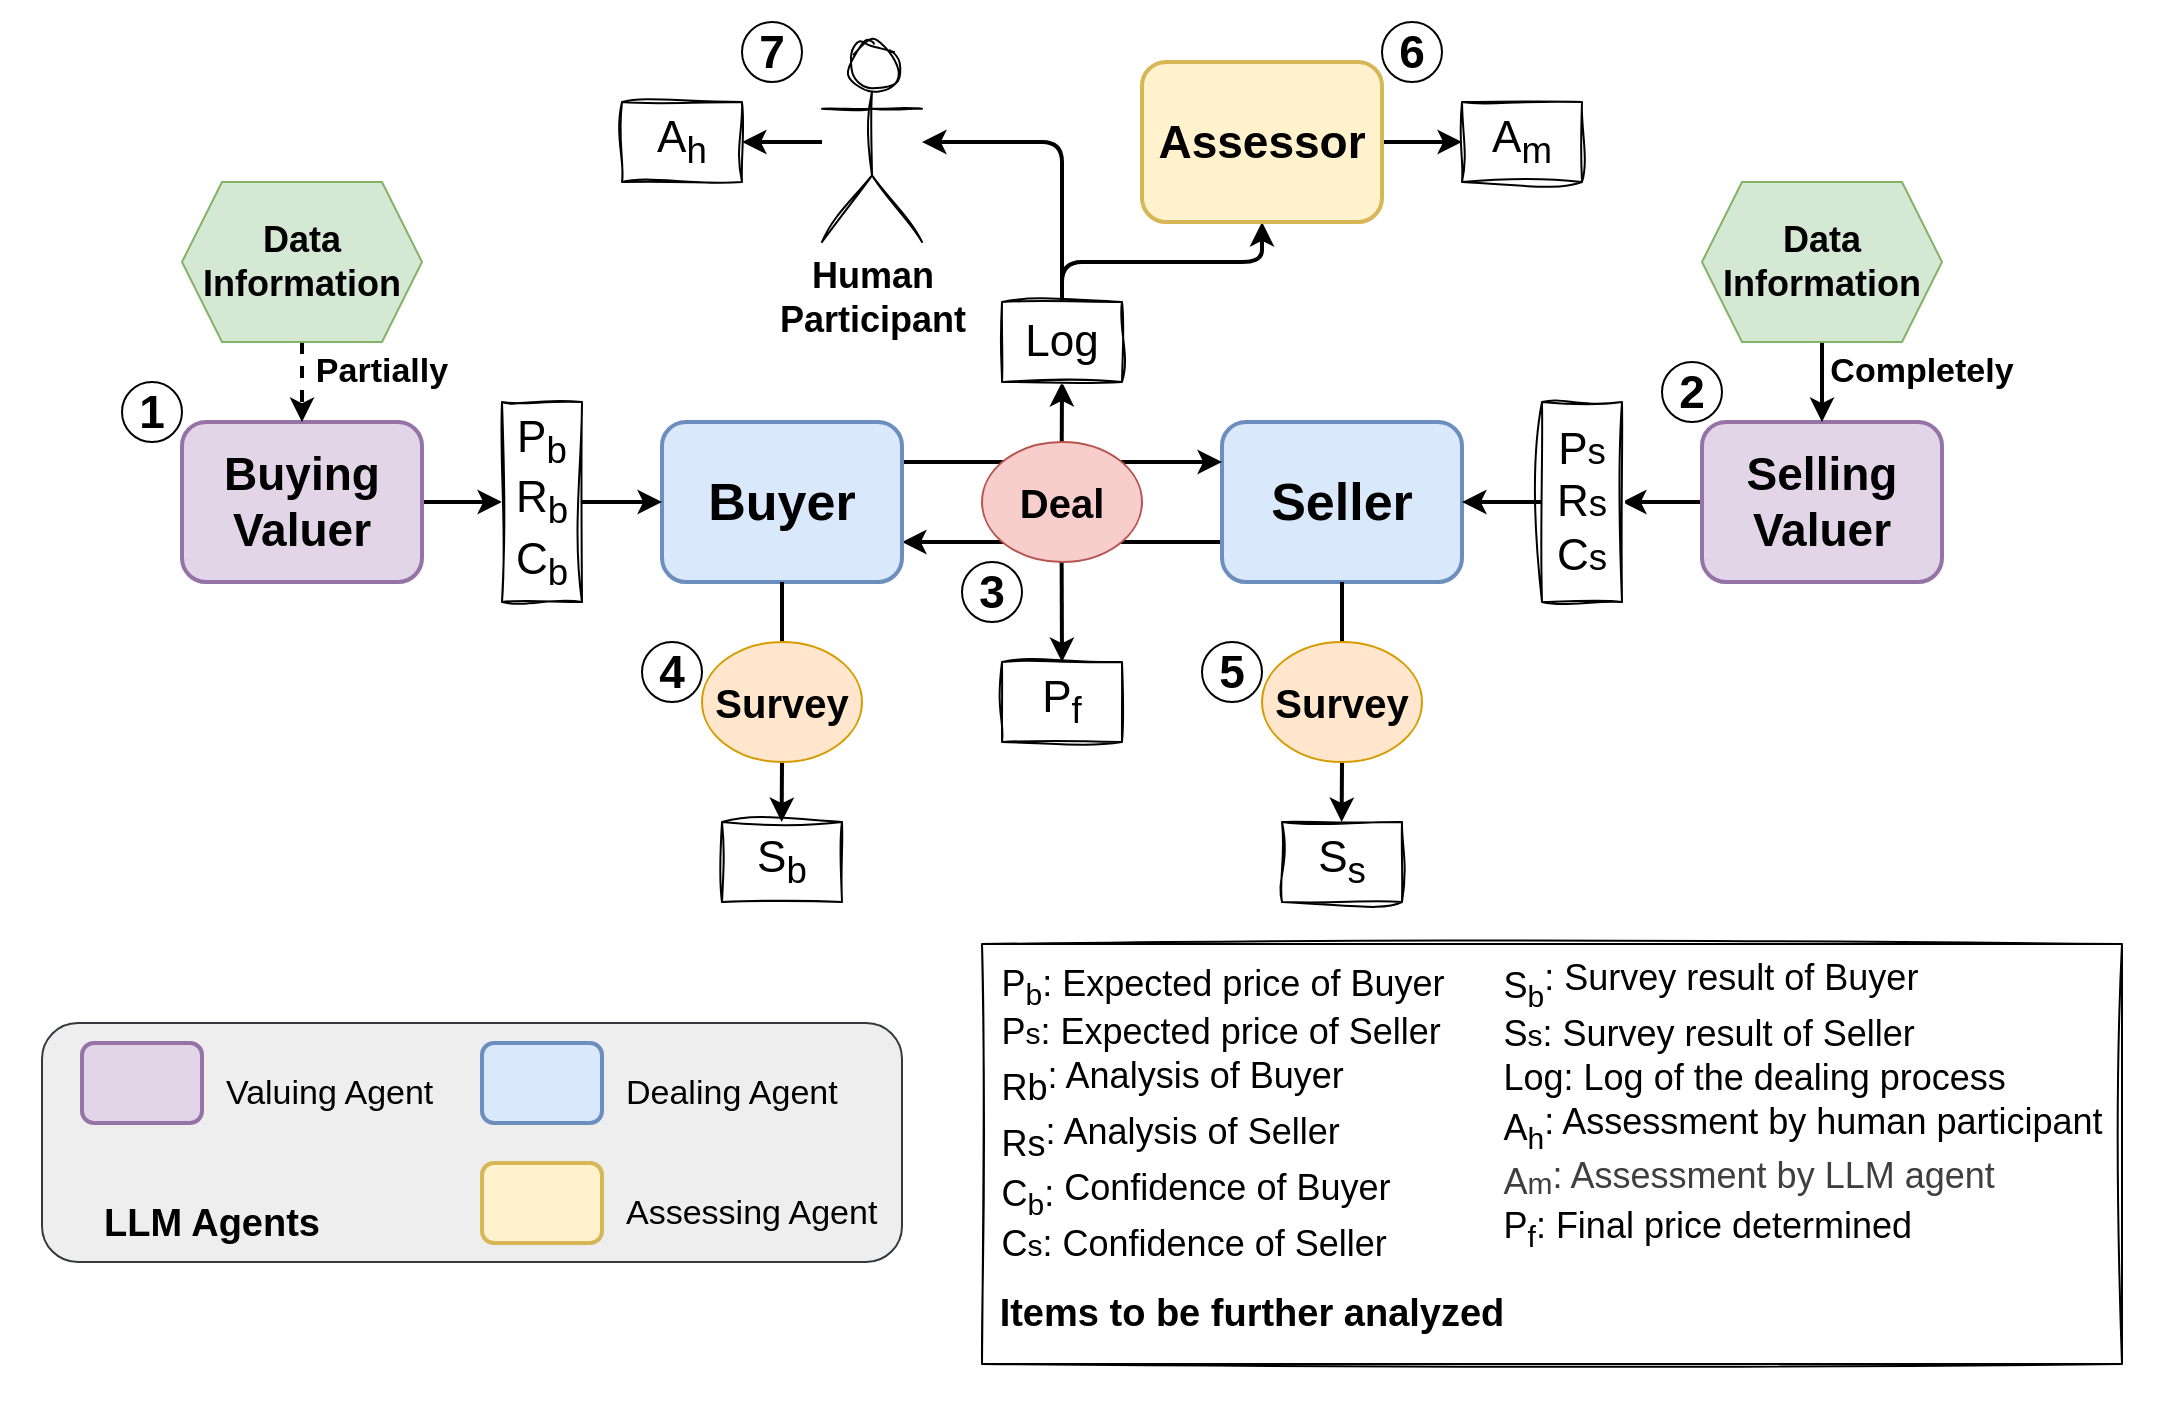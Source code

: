 <mxfile>
    <diagram id="L_sXUlmfiukXkBrD-xmr" name="第 1 页">
        <mxGraphModel dx="1426" dy="1319" grid="1" gridSize="10" guides="1" tooltips="1" connect="1" arrows="1" fold="1" page="0" pageScale="1" pageWidth="827" pageHeight="1169" background="#ffffff" math="0" shadow="0">
            <root>
                <mxCell id="0"/>
                <mxCell id="1" parent="0"/>
                <mxCell id="72" style="edgeStyle=none;html=1;exitX=1;exitY=0.5;exitDx=0;exitDy=0;entryX=0;entryY=0.5;entryDx=0;entryDy=0;strokeWidth=2;" edge="1" parent="1" source="2" target="19">
                    <mxGeometry relative="1" as="geometry"/>
                </mxCell>
                <mxCell id="2" value="&lt;font style=&quot;font-size: 23px;&quot;&gt;&lt;b style=&quot;&quot;&gt;Buying Valuer&lt;/b&gt;&lt;/font&gt;" style="rounded=1;whiteSpace=wrap;html=1;fillColor=#e1d5e7;strokeColor=#9673a6;strokeWidth=2;" parent="1" vertex="1">
                    <mxGeometry x="80" y="-80" width="120" height="80" as="geometry"/>
                </mxCell>
                <mxCell id="12" style="edgeStyle=none;html=1;exitX=0;exitY=0.75;exitDx=0;exitDy=0;entryX=1;entryY=0.75;entryDx=0;entryDy=0;strokeWidth=2;" parent="1" source="5" target="6" edge="1">
                    <mxGeometry relative="1" as="geometry"/>
                </mxCell>
                <mxCell id="28" style="edgeStyle=none;html=1;exitX=0.5;exitY=1;exitDx=0;exitDy=0;strokeWidth=2;" parent="1" source="31" edge="1">
                    <mxGeometry relative="1" as="geometry">
                        <mxPoint x="659.824" y="120" as="targetPoint"/>
                    </mxGeometry>
                </mxCell>
                <mxCell id="5" value="&lt;b&gt;&lt;font style=&quot;font-size: 26px;&quot;&gt;Seller&lt;/font&gt;&lt;/b&gt;" style="rounded=1;whiteSpace=wrap;html=1;fillColor=#dae8fc;strokeColor=#6c8ebf;strokeWidth=2;" parent="1" vertex="1">
                    <mxGeometry x="600" y="-80" width="120" height="80" as="geometry"/>
                </mxCell>
                <mxCell id="11" style="edgeStyle=none;html=1;exitX=1;exitY=0.25;exitDx=0;exitDy=0;entryX=0;entryY=0.25;entryDx=0;entryDy=0;strokeWidth=2;" parent="1" source="6" target="5" edge="1">
                    <mxGeometry relative="1" as="geometry">
                        <Array as="points">
                            <mxPoint x="520" y="-60"/>
                        </Array>
                    </mxGeometry>
                </mxCell>
                <mxCell id="27" style="edgeStyle=none;html=1;exitX=0.5;exitY=1;exitDx=0;exitDy=0;strokeWidth=2;" parent="1" source="29" edge="1">
                    <mxGeometry relative="1" as="geometry">
                        <mxPoint x="379.824" y="120" as="targetPoint"/>
                    </mxGeometry>
                </mxCell>
                <mxCell id="6" value="&lt;font style=&quot;font-size: 26px;&quot;&gt;&lt;b style=&quot;&quot;&gt;Buyer&lt;/b&gt;&lt;/font&gt;" style="rounded=1;whiteSpace=wrap;html=1;fillColor=#dae8fc;strokeColor=#6c8ebf;strokeWidth=2;" parent="1" vertex="1">
                    <mxGeometry x="320" y="-80" width="120" height="80" as="geometry"/>
                </mxCell>
                <mxCell id="73" style="edgeStyle=none;html=1;exitX=0;exitY=0.5;exitDx=0;exitDy=0;entryX=1;entryY=0.5;entryDx=0;entryDy=0;strokeWidth=2;" edge="1" parent="1" source="7" target="24">
                    <mxGeometry relative="1" as="geometry"/>
                </mxCell>
                <mxCell id="7" value="&lt;b&gt;&lt;font style=&quot;font-size: 23px;&quot;&gt;Selling Valuer&lt;/font&gt;&lt;/b&gt;" style="rounded=1;whiteSpace=wrap;html=1;fillColor=#e1d5e7;strokeColor=#9673a6;strokeWidth=2;" parent="1" vertex="1">
                    <mxGeometry x="840" y="-80" width="120" height="80" as="geometry"/>
                </mxCell>
                <mxCell id="13" style="edgeStyle=orthogonalEdgeStyle;html=1;strokeWidth=2;startArrow=classic;startFill=1;endArrow=none;endFill=0;exitX=0.5;exitY=1;exitDx=0;exitDy=0;entryX=0.5;entryY=0;entryDx=0;entryDy=0;" parent="1" source="8" target="14" edge="1">
                    <mxGeometry relative="1" as="geometry">
                        <mxPoint x="520" y="-130" as="targetPoint"/>
                        <mxPoint x="520" y="-160" as="sourcePoint"/>
                        <Array as="points">
                            <mxPoint x="620" y="-160"/>
                            <mxPoint x="520" y="-160"/>
                        </Array>
                    </mxGeometry>
                </mxCell>
                <mxCell id="21" style="edgeStyle=none;html=1;exitX=1;exitY=0.5;exitDx=0;exitDy=0;strokeWidth=3;" parent="1" source="8" edge="1">
                    <mxGeometry relative="1" as="geometry">
                        <mxPoint x="640" y="-199.529" as="targetPoint"/>
                    </mxGeometry>
                </mxCell>
                <mxCell id="47" style="edgeStyle=none;html=1;exitX=1;exitY=0.5;exitDx=0;exitDy=0;entryX=0;entryY=0.5;entryDx=0;entryDy=0;strokeWidth=2;" parent="1" source="8" target="22" edge="1">
                    <mxGeometry relative="1" as="geometry"/>
                </mxCell>
                <mxCell id="8" value="&lt;font style=&quot;font-size: 23px;&quot;&gt;&lt;b style=&quot;&quot;&gt;Assessor&lt;/b&gt;&lt;/font&gt;" style="rounded=1;whiteSpace=wrap;html=1;fillColor=#fff2cc;strokeColor=#d6b656;strokeWidth=2;" parent="1" vertex="1">
                    <mxGeometry x="560" y="-260" width="120" height="80" as="geometry"/>
                </mxCell>
                <mxCell id="15" style="edgeStyle=none;html=1;exitX=0.5;exitY=1;exitDx=0;exitDy=0;startArrow=classic;startFill=1;endArrow=none;endFill=0;strokeWidth=2;" parent="1" source="14" edge="1">
                    <mxGeometry relative="1" as="geometry">
                        <mxPoint x="519.824" y="-60" as="targetPoint"/>
                    </mxGeometry>
                </mxCell>
                <mxCell id="14" value="&lt;font style=&quot;font-size: 22px;&quot;&gt;Log&lt;/font&gt;" style="rounded=0;whiteSpace=wrap;html=1;sketch=1;curveFitting=1;jiggle=2;" parent="1" vertex="1">
                    <mxGeometry x="490" y="-140" width="60" height="40" as="geometry"/>
                </mxCell>
                <mxCell id="17" style="edgeStyle=none;html=1;startArrow=classic;startFill=1;endArrow=none;endFill=0;strokeWidth=2;" parent="1" edge="1">
                    <mxGeometry relative="1" as="geometry">
                        <mxPoint x="519.82" y="-10" as="targetPoint"/>
                        <mxPoint x="520" y="40" as="sourcePoint"/>
                    </mxGeometry>
                </mxCell>
                <mxCell id="18" value="&lt;font style=&quot;font-size: 20px; color: rgb(0, 0, 0);&quot;&gt;&lt;b style=&quot;&quot;&gt;Deal&lt;/b&gt;&lt;/font&gt;" style="ellipse;whiteSpace=wrap;html=1;fillColor=#f8cecc;strokeColor=#b85450;" parent="1" vertex="1">
                    <mxGeometry x="480" y="-70" width="80" height="60" as="geometry"/>
                </mxCell>
                <mxCell id="25" style="edgeStyle=none;html=1;exitX=1;exitY=0.5;exitDx=0;exitDy=0;entryX=0;entryY=0.5;entryDx=0;entryDy=0;strokeWidth=2;" parent="1" source="19" target="6" edge="1">
                    <mxGeometry relative="1" as="geometry"/>
                </mxCell>
                <mxCell id="19" value="&lt;span style=&quot;font-size: 22px;&quot;&gt;P&lt;sub&gt;b&lt;/sub&gt;&lt;/span&gt;&lt;div&gt;&lt;sub style=&quot;&quot;&gt;&lt;span style=&quot;font-size: 22px;&quot;&gt;R&lt;sub&gt;b&lt;/sub&gt;&lt;/span&gt;&lt;/sub&gt;&lt;/div&gt;&lt;div&gt;&lt;span style=&quot;font-size: 22px;&quot;&gt;C&lt;sub&gt;b&lt;/sub&gt;&lt;/span&gt;&lt;/div&gt;" style="rounded=0;whiteSpace=wrap;html=1;sketch=1;curveFitting=1;jiggle=2;" parent="1" vertex="1">
                    <mxGeometry x="240" y="-90" width="40" height="100" as="geometry"/>
                </mxCell>
                <mxCell id="20" value="&lt;font style=&quot;font-size: 22px;&quot;&gt;P&lt;sub&gt;f&lt;/sub&gt;&lt;/font&gt;" style="rounded=0;whiteSpace=wrap;html=1;sketch=1;curveFitting=1;jiggle=2;" parent="1" vertex="1">
                    <mxGeometry x="490" y="40" width="60" height="40" as="geometry"/>
                </mxCell>
                <mxCell id="22" value="&lt;font style=&quot;&quot;&gt;&lt;sub style=&quot;&quot;&gt;&lt;span style=&quot;font-size: 22px;&quot;&gt;A&lt;sub&gt;m&lt;/sub&gt;&lt;/span&gt;&lt;/sub&gt;&lt;/font&gt;" style="rounded=0;whiteSpace=wrap;html=1;sketch=1;curveFitting=1;jiggle=2;" parent="1" vertex="1">
                    <mxGeometry x="720" y="-240" width="60" height="40" as="geometry"/>
                </mxCell>
                <mxCell id="26" style="edgeStyle=none;html=1;exitX=0;exitY=0.5;exitDx=0;exitDy=0;entryX=1;entryY=0.5;entryDx=0;entryDy=0;strokeWidth=2;" parent="1" source="24" target="5" edge="1">
                    <mxGeometry relative="1" as="geometry"/>
                </mxCell>
                <mxCell id="24" value="&lt;span style=&quot;font-size: 22px;&quot;&gt;P&lt;/span&gt;&lt;span style=&quot;font-size: 18.333px;&quot;&gt;s&lt;/span&gt;&lt;div&gt;&lt;span style=&quot;font-size: 22px;&quot;&gt;R&lt;/span&gt;&lt;span style=&quot;font-size: 18.333px;&quot;&gt;s&lt;/span&gt;&lt;/div&gt;&lt;div&gt;&lt;span style=&quot;font-size: 22px;&quot;&gt;C&lt;/span&gt;&lt;span style=&quot;font-size: 18.333px;&quot;&gt;s&lt;/span&gt;&lt;/div&gt;" style="rounded=0;whiteSpace=wrap;html=1;sketch=1;curveFitting=1;jiggle=2;" parent="1" vertex="1">
                    <mxGeometry x="760" y="-90" width="40" height="100" as="geometry"/>
                </mxCell>
                <mxCell id="30" value="" style="edgeStyle=none;html=1;exitX=0.5;exitY=1;exitDx=0;exitDy=0;strokeWidth=2;endArrow=none;endFill=0;" parent="1" source="6" target="29" edge="1">
                    <mxGeometry relative="1" as="geometry">
                        <mxPoint x="379.824" y="120" as="targetPoint"/>
                        <mxPoint x="380" as="sourcePoint"/>
                    </mxGeometry>
                </mxCell>
                <mxCell id="29" value="&lt;font style=&quot;font-size: 20px;&quot;&gt;&lt;b style=&quot;&quot;&gt;Survey&lt;/b&gt;&lt;/font&gt;" style="ellipse;whiteSpace=wrap;html=1;fillColor=#ffe6cc;strokeColor=#d79b00;" parent="1" vertex="1">
                    <mxGeometry x="340" y="30" width="80" height="60" as="geometry"/>
                </mxCell>
                <mxCell id="32" value="" style="edgeStyle=none;html=1;exitX=0.5;exitY=1;exitDx=0;exitDy=0;strokeWidth=2;endArrow=none;endFill=0;" parent="1" source="5" target="31" edge="1">
                    <mxGeometry relative="1" as="geometry">
                        <mxPoint x="659.824" y="120" as="targetPoint"/>
                        <mxPoint x="660" as="sourcePoint"/>
                    </mxGeometry>
                </mxCell>
                <mxCell id="31" value="&lt;font style=&quot;font-size: 20px;&quot;&gt;&lt;b style=&quot;&quot;&gt;Survey&lt;/b&gt;&lt;/font&gt;" style="ellipse;whiteSpace=wrap;html=1;fillColor=#ffe6cc;strokeColor=#d79b00;" parent="1" vertex="1">
                    <mxGeometry x="620" y="30" width="80" height="60" as="geometry"/>
                </mxCell>
                <mxCell id="33" value="&lt;span style=&quot;font-size: 22px;&quot;&gt;S&lt;sub&gt;s&lt;/sub&gt;&lt;/span&gt;" style="rounded=0;whiteSpace=wrap;html=1;sketch=1;curveFitting=1;jiggle=2;" parent="1" vertex="1">
                    <mxGeometry x="630" y="120" width="60" height="40" as="geometry"/>
                </mxCell>
                <mxCell id="34" value="&lt;span style=&quot;font-size: 22px;&quot;&gt;S&lt;sub&gt;b&lt;/sub&gt;&lt;/span&gt;" style="rounded=0;whiteSpace=wrap;html=1;sketch=1;curveFitting=1;jiggle=2;" parent="1" vertex="1">
                    <mxGeometry x="350" y="120" width="60" height="40" as="geometry"/>
                </mxCell>
                <mxCell id="61" style="edgeStyle=none;html=1;entryX=1;entryY=0.5;entryDx=0;entryDy=0;strokeWidth=2;" parent="1" source="50" target="54" edge="1">
                    <mxGeometry relative="1" as="geometry">
                        <mxPoint x="390" y="-220" as="sourcePoint"/>
                    </mxGeometry>
                </mxCell>
                <mxCell id="50" value="&lt;font style=&quot;font-size: 18px;&quot;&gt;&lt;b&gt;Human&lt;/b&gt;&lt;/font&gt;&lt;div&gt;&lt;font style=&quot;font-size: 18px;&quot;&gt;&lt;b&gt;Participant&lt;/b&gt;&lt;/font&gt;&lt;/div&gt;" style="shape=umlActor;verticalLabelPosition=bottom;verticalAlign=top;html=1;outlineConnect=0;sketch=1;curveFitting=1;jiggle=2;" parent="1" vertex="1">
                    <mxGeometry x="400" y="-270" width="50" height="100" as="geometry"/>
                </mxCell>
                <mxCell id="52" style="edgeStyle=orthogonalEdgeStyle;html=1;strokeWidth=2;startArrow=classic;startFill=1;endArrow=none;endFill=0;entryX=0.5;entryY=0;entryDx=0;entryDy=0;" parent="1" source="50" target="14" edge="1">
                    <mxGeometry relative="1" as="geometry">
                        <mxPoint x="510" y="-150" as="targetPoint"/>
                        <mxPoint x="460" y="-200" as="sourcePoint"/>
                    </mxGeometry>
                </mxCell>
                <mxCell id="54" value="&lt;font style=&quot;&quot;&gt;&lt;sub style=&quot;&quot;&gt;&lt;span style=&quot;font-size: 22px;&quot;&gt;A&lt;sub&gt;h&lt;/sub&gt;&lt;/span&gt;&lt;/sub&gt;&lt;/font&gt;" style="rounded=0;whiteSpace=wrap;html=1;sketch=1;curveFitting=1;jiggle=2;" parent="1" vertex="1">
                    <mxGeometry x="300" y="-240" width="60" height="40" as="geometry"/>
                </mxCell>
                <mxCell id="74" value="" style="edgeStyle=none;html=1;strokeWidth=2;dashed=1;" edge="1" parent="1" source="71" target="2">
                    <mxGeometry relative="1" as="geometry"/>
                </mxCell>
                <mxCell id="71" value="&lt;b&gt;&lt;font style=&quot;font-size: 18px;&quot;&gt;Data Information&lt;/font&gt;&lt;/b&gt;" style="shape=hexagon;perimeter=hexagonPerimeter2;whiteSpace=wrap;html=1;fixedSize=1;fillColor=#d5e8d4;strokeColor=#82b366;" vertex="1" parent="1">
                    <mxGeometry x="80" y="-200" width="120" height="80" as="geometry"/>
                </mxCell>
                <mxCell id="75" value="" style="group" vertex="1" connectable="0" parent="1">
                    <mxGeometry x="480" y="180" width="570" height="211" as="geometry"/>
                </mxCell>
                <mxCell id="55" value="" style="rounded=0;whiteSpace=wrap;html=1;strokeWidth=1;sketch=1;curveFitting=1;jiggle=2;" parent="75" vertex="1">
                    <mxGeometry y="1" width="570" height="210" as="geometry"/>
                </mxCell>
                <mxCell id="41" value="&lt;div style=&quot;text-align: left;&quot;&gt;&lt;font style=&quot;background-color: transparent; font-size: 18px;&quot;&gt;P&lt;sub&gt;b&lt;/sub&gt;&lt;/font&gt;&lt;font style=&quot;background-color: transparent; font-size: 18px;&quot;&gt;: Expected price of Buyer&lt;/font&gt;&lt;/div&gt;&lt;div&gt;&lt;div style=&quot;text-align: left;&quot;&gt;&lt;font style=&quot;background-color: transparent; scrollbar-color: light-dark(#e2e2e2, #4b4b4b)&lt;br/&gt;&#x9;&#x9;&#x9;&#x9;&#x9;light-dark(#fbfbfb, var(--dark-panel-color)); font-size: 18px;&quot;&gt;P&lt;/font&gt;&lt;font style=&quot;background-color: transparent; scrollbar-color: light-dark(#e2e2e2, #4b4b4b)&lt;br/&gt;&#x9;&#x9;&#x9;&#x9;&#x9;light-dark(#fbfbfb, var(--dark-panel-color)); font-size: 15px;&quot;&gt;s&lt;/font&gt;&lt;font style=&quot;background-color: transparent; scrollbar-color: light-dark(#e2e2e2, #4b4b4b)&lt;br/&gt;&#x9;&#x9;&#x9;&#x9;&#x9;light-dark(#fbfbfb, var(--dark-panel-color)); font-size: 18px;&quot;&gt;: Expected price of Seller&lt;/font&gt;&lt;/div&gt;&lt;div&gt;&lt;div style=&quot;text-align: left; scrollbar-color: light-dark(#e2e2e2, #4b4b4b)&lt;br/&gt;&#x9;&#x9;&#x9;&#x9;&#x9;light-dark(#fbfbfb, var(--dark-panel-color));&quot;&gt;&lt;font style=&quot;background-color: transparent; scrollbar-color: light-dark(#e2e2e2, #4b4b4b)&lt;br/&gt;&#x9;&#x9;&#x9;&#x9;&#x9;light-dark(#fbfbfb, var(--dark-panel-color));&quot;&gt;&lt;sub style=&quot;scrollbar-color: light-dark(#e2e2e2, #4b4b4b)&lt;br/&gt;&#x9;&#x9;&#x9;&#x9;&#x9;light-dark(#fbfbfb, var(--dark-panel-color));&quot;&gt;&lt;sub style=&quot;&quot;&gt;&lt;span style=&quot;font-size: 18px;&quot;&gt;Rb&lt;/span&gt;&lt;/sub&gt;&lt;/sub&gt;&lt;/font&gt;&lt;font style=&quot;background-color: transparent; scrollbar-color: light-dark(#e2e2e2, #4b4b4b)&lt;br/&gt;&#x9;&#x9;&#x9;&#x9;&#x9;light-dark(#fbfbfb, var(--dark-panel-color)); font-size: 18px;&quot;&gt;: Analysis of Buyer&lt;/font&gt;&lt;br&gt;&lt;/div&gt;&lt;div style=&quot;scrollbar-color: light-dark(#e2e2e2, #4b4b4b)&lt;br/&gt;&#x9;&#x9;&#x9;&#x9;&#x9;light-dark(#fbfbfb, var(--dark-panel-color));&quot;&gt;&lt;div style=&quot;scrollbar-color: light-dark(#e2e2e2, #4b4b4b)&lt;br/&gt;&#x9;&#x9;&#x9;&#x9;&#x9;light-dark(#fbfbfb, var(--dark-panel-color));&quot;&gt;&lt;div style=&quot;text-align: left;&quot;&gt;&lt;font style=&quot;background-color: transparent; scrollbar-color: light-dark(#e2e2e2, #4b4b4b)&lt;br/&gt;&#x9;&#x9;&#x9;&#x9;&#x9;light-dark(#fbfbfb, var(--dark-panel-color));&quot;&gt;&lt;sub style=&quot;scrollbar-color: light-dark(#e2e2e2, #4b4b4b)&lt;br/&gt;&#x9;&#x9;&#x9;&#x9;&#x9;light-dark(#fbfbfb, var(--dark-panel-color));&quot;&gt;&lt;sub style=&quot;&quot;&gt;&lt;span style=&quot;font-size: 18px;&quot;&gt;Rs&lt;/span&gt;&lt;/sub&gt;&lt;/sub&gt;&lt;/font&gt;&lt;font style=&quot;background-color: transparent; scrollbar-color: light-dark(#e2e2e2, #4b4b4b)&lt;br/&gt;&#x9;&#x9;&#x9;&#x9;&#x9;light-dark(#fbfbfb, var(--dark-panel-color)); font-size: 18px;&quot;&gt;: Analysis of Seller&lt;/font&gt;&lt;/div&gt;&lt;div style=&quot;text-align: left;&quot;&gt;&lt;font style=&quot;background-color: transparent; scrollbar-color: light-dark(#e2e2e2, #4b4b4b)&lt;br/&gt;&#x9;&#x9;&#x9;&#x9;&#x9;light-dark(#fbfbfb, var(--dark-panel-color));&quot;&gt;&lt;div style=&quot;scrollbar-color: light-dark(#e2e2e2, #4b4b4b)&lt;br/&gt;&#x9;&#x9;&#x9;&#x9;&#x9;light-dark(#fbfbfb, var(--dark-panel-color));&quot;&gt;&lt;font style=&quot;scrollbar-color: light-dark(#e2e2e2, #4b4b4b)&lt;br/&gt;&#x9;&#x9;&#x9;&#x9;&#x9;light-dark(#fbfbfb, var(--dark-panel-color)); background-color: transparent;&quot;&gt;&lt;sub style=&quot;scrollbar-color: light-dark(#e2e2e2, #4b4b4b)&lt;br/&gt;&#x9;&#x9;&#x9;&#x9;&#x9;light-dark(#fbfbfb, var(--dark-panel-color));&quot;&gt;&lt;span style=&quot;font-size: 18px;&quot;&gt;C&lt;sub&gt;b&lt;/sub&gt;:&lt;/span&gt;&lt;/sub&gt;&lt;/font&gt;&lt;font style=&quot;font-size: 18px; scrollbar-color: light-dark(#e2e2e2, #4b4b4b)&lt;br/&gt;&#x9;&#x9;&#x9;&#x9;&#x9;light-dark(#fbfbfb, var(--dark-panel-color)); background-color: transparent;&quot;&gt;&amp;nbsp;Confidence of Buyer&lt;/font&gt;&lt;/div&gt;&lt;div style=&quot;scrollbar-color: light-dark(#e2e2e2, #4b4b4b)&lt;br/&gt;&#x9;&#x9;&#x9;&#x9;&#x9;light-dark(#fbfbfb, var(--dark-panel-color)); text-align: center;&quot;&gt;&lt;div style=&quot;scrollbar-color: light-dark(#e2e2e2, #4b4b4b)&lt;br/&gt;&#x9;&#x9;&#x9;&#x9;&#x9;light-dark(#fbfbfb, var(--dark-panel-color)); text-align: left;&quot;&gt;&lt;font style=&quot;scrollbar-color: light-dark(#e2e2e2, #4b4b4b)&lt;br/&gt;&#x9;&#x9;&#x9;&#x9;&#x9;light-dark(#fbfbfb, var(--dark-panel-color)); background-color: transparent; font-size: 18px;&quot;&gt;C&lt;/font&gt;&lt;font style=&quot;font-size: 15px; scrollbar-color: light-dark(#e2e2e2, #4b4b4b)&lt;br/&gt;&#x9;&#x9;&#x9;&#x9;&#x9;light-dark(#fbfbfb, var(--dark-panel-color)); background-color: transparent;&quot;&gt;s&lt;/font&gt;&lt;font style=&quot;font-size: 18px; scrollbar-color: light-dark(#e2e2e2, #4b4b4b)&lt;br/&gt;&#x9;&#x9;&#x9;&#x9;&#x9;light-dark(#fbfbfb, var(--dark-panel-color)); background-color: transparent;&quot;&gt;: Confidence of Seller&lt;/font&gt;&lt;/div&gt;&lt;/div&gt;&lt;/font&gt;&lt;/div&gt;&lt;/div&gt;&lt;/div&gt;&lt;/div&gt;&lt;/div&gt;" style="text;html=1;align=center;verticalAlign=middle;resizable=0;points=[];autosize=1;strokeColor=none;fillColor=none;" parent="75" vertex="1">
                    <mxGeometry y="1" width="240" height="170" as="geometry"/>
                </mxCell>
                <mxCell id="46" value="&lt;div style=&quot;text-align: left;&quot;&gt;&lt;font style=&quot;background-color: transparent;&quot;&gt;&lt;sub style=&quot;&quot;&gt;&lt;span style=&quot;font-size: 18px;&quot;&gt;S&lt;sub&gt;b&lt;/sub&gt;&lt;/span&gt;&lt;/sub&gt;&lt;/font&gt;&lt;font style=&quot;background-color: transparent; font-size: 18px;&quot;&gt;: Survey result of Buyer&lt;/font&gt;&lt;/div&gt;&lt;div&gt;&lt;div style=&quot;text-align: left;&quot;&gt;&lt;font style=&quot;background-color: transparent; scrollbar-color: light-dark(#e2e2e2, #4b4b4b)&lt;br/&gt;&#x9;&#x9;&#x9;&#x9;&#x9;light-dark(#fbfbfb, var(--dark-panel-color)); font-size: 18px;&quot;&gt;S&lt;/font&gt;&lt;font style=&quot;background-color: transparent; scrollbar-color: light-dark(#e2e2e2, #4b4b4b)&lt;br/&gt;&#x9;&#x9;&#x9;&#x9;&#x9;light-dark(#fbfbfb, var(--dark-panel-color)); font-size: 15px;&quot;&gt;s&lt;/font&gt;&lt;font style=&quot;background-color: transparent; scrollbar-color: light-dark(#e2e2e2, #4b4b4b)&lt;br/&gt;&#x9;&#x9;&#x9;&#x9;&#x9;light-dark(#fbfbfb, var(--dark-panel-color)); font-size: 18px;&quot;&gt;: Survey result of Seller&lt;/font&gt;&lt;/div&gt;&lt;div&gt;&lt;div style=&quot;text-align: left; scrollbar-color: light-dark(#e2e2e2, #4b4b4b)&lt;br/&gt;&#x9;&#x9;&#x9;&#x9;&#x9;light-dark(#fbfbfb, var(--dark-panel-color));&quot;&gt;&lt;font style=&quot;background-color: transparent; scrollbar-color: light-dark(#e2e2e2, #4b4b4b)&lt;br/&gt;&#x9;&#x9;&#x9;&#x9;&#x9;light-dark(#fbfbfb, var(--dark-panel-color)); font-size: 18px;&quot;&gt;Log: Log of the dealing process&lt;/font&gt;&lt;br&gt;&lt;/div&gt;&lt;div style=&quot;scrollbar-color: light-dark(#e2e2e2, #4b4b4b)&lt;br/&gt;&#x9;&#x9;&#x9;&#x9;&#x9;light-dark(#fbfbfb, var(--dark-panel-color));&quot;&gt;&lt;div style=&quot;scrollbar-color: light-dark(#e2e2e2, #4b4b4b)&lt;br/&gt;&#x9;&#x9;&#x9;&#x9;&#x9;light-dark(#fbfbfb, var(--dark-panel-color));&quot;&gt;&lt;div style=&quot;text-align: left;&quot;&gt;&lt;font style=&quot;background-color: transparent; scrollbar-color: light-dark(#e2e2e2, #4b4b4b)&lt;br/&gt;&#x9;&#x9;&#x9;&#x9;&#x9;light-dark(#fbfbfb, var(--dark-panel-color));&quot;&gt;&lt;sub style=&quot;&quot;&gt;&lt;span style=&quot;font-size: 18px;&quot;&gt;A&lt;sub&gt;h&lt;/sub&gt;&lt;/span&gt;&lt;/sub&gt;&lt;span style=&quot;font-size: 18px;&quot;&gt;: Assessment by human participant&lt;/span&gt;&lt;/font&gt;&lt;/div&gt;&lt;div style=&quot;text-align: left;&quot;&gt;&lt;font style=&quot;background-color: transparent; scrollbar-color: light-dark(#e2e2e2, #4b4b4b)&lt;br/&gt;&#x9;&#x9;&#x9;&#x9;&#x9;light-dark(#fbfbfb, var(--dark-panel-color));&quot;&gt;&lt;div style=&quot;scrollbar-color: light-dark(#e2e2e2, #4b4b4b)&lt;br/&gt;&#x9;&#x9;&#x9;&#x9;&#x9;light-dark(#fbfbfb, var(--dark-panel-color));&quot;&gt;&lt;font style=&quot;scrollbar-color: light-dark(#e2e2e2, #4b4b4b)&lt;br/&gt;&#x9;&#x9;&#x9;&#x9;&#x9;light-dark(#fbfbfb, var(--dark-panel-color)); background-color: transparent;&quot;&gt;&lt;sub style=&quot;scrollbar-color: light-dark(#e2e2e2, #4b4b4b)&lt;br/&gt;&#x9;&#x9;&#x9;&#x9;&#x9;light-dark(#fbfbfb, var(--dark-panel-color));&quot;&gt;&lt;sub style=&quot;color: rgb(63, 63, 63); scrollbar-color: light-dark(#e2e2e2, #4b4b4b)&lt;br/&gt;&#x9;&#x9;&#x9;&#x9;&#x9;light-dark(#fbfbfb, var(--dark-panel-color));&quot;&gt;&lt;span style=&quot;scrollbar-color: light-dark(#e2e2e2, #4b4b4b)&lt;br/&gt;&#x9;&#x9;&#x9;&#x9;&#x9;light-dark(#fbfbfb, var(--dark-panel-color)); font-size: 18px;&quot;&gt;A&lt;/span&gt;&lt;span style=&quot;scrollbar-color: light-dark(#e2e2e2, #4b4b4b)&lt;br/&gt;&#x9;&#x9;&#x9;&#x9;&#x9;light-dark(#fbfbfb, var(--dark-panel-color)); font-size: 15px;&quot;&gt;m&lt;/span&gt;&lt;/sub&gt;&lt;span style=&quot;color: rgb(63, 63, 63); scrollbar-color: light-dark(#e2e2e2, #4b4b4b)&lt;br/&gt;&#x9;&#x9;&#x9;&#x9;&#x9;light-dark(#fbfbfb, var(--dark-panel-color)); font-size: 18px;&quot;&gt;: Assessment by LLM agent&lt;/span&gt;&lt;span style=&quot;font-size: 18px;&quot;&gt;&lt;br&gt;&lt;/span&gt;&lt;/sub&gt;&lt;/font&gt;&lt;/div&gt;&lt;div style=&quot;scrollbar-color: light-dark(#e2e2e2, #4b4b4b)&lt;br/&gt;&#x9;&#x9;&#x9;&#x9;&#x9;light-dark(#fbfbfb, var(--dark-panel-color));&quot;&gt;&lt;span style=&quot;font-size: 18px;&quot;&gt;P&lt;sub&gt;f&lt;/sub&gt;: Final price determined&lt;/span&gt;&lt;/div&gt;&lt;/font&gt;&lt;/div&gt;&lt;/div&gt;&lt;/div&gt;&lt;/div&gt;&lt;/div&gt;" style="text;html=1;align=center;verticalAlign=middle;resizable=0;points=[];autosize=1;strokeColor=none;fillColor=none;" parent="75" vertex="1">
                    <mxGeometry x="251" width="318" height="163" as="geometry"/>
                </mxCell>
                <mxCell id="56" value="&lt;font style=&quot;font-size: 19px;&quot;&gt;&lt;b style=&quot;&quot;&gt;Items to be further analyzed&lt;/b&gt;&lt;/font&gt;" style="text;html=1;align=center;verticalAlign=middle;whiteSpace=wrap;rounded=0;" parent="75" vertex="1">
                    <mxGeometry y="171" width="270" height="30" as="geometry"/>
                </mxCell>
                <mxCell id="77" value="" style="edgeStyle=none;html=1;strokeWidth=2;" edge="1" parent="1" source="76" target="7">
                    <mxGeometry relative="1" as="geometry"/>
                </mxCell>
                <mxCell id="76" value="&lt;b&gt;&lt;font style=&quot;font-size: 18px;&quot;&gt;Data Information&lt;/font&gt;&lt;/b&gt;" style="shape=hexagon;perimeter=hexagonPerimeter2;whiteSpace=wrap;html=1;fixedSize=1;fillColor=#d5e8d4;strokeColor=#82b366;" vertex="1" parent="1">
                    <mxGeometry x="840" y="-200" width="120" height="80" as="geometry"/>
                </mxCell>
                <mxCell id="78" value="&lt;font style=&quot;font-size: 17px;&quot;&gt;&lt;b&gt;Partially&lt;/b&gt;&lt;/font&gt;" style="text;html=1;align=center;verticalAlign=middle;whiteSpace=wrap;rounded=0;" vertex="1" parent="1">
                    <mxGeometry x="150" y="-120" width="60" height="30" as="geometry"/>
                </mxCell>
                <mxCell id="79" value="&lt;font style=&quot;font-size: 17px;&quot;&gt;&lt;b&gt;Completely&lt;/b&gt;&lt;/font&gt;" style="text;html=1;align=center;verticalAlign=middle;whiteSpace=wrap;rounded=0;" vertex="1" parent="1">
                    <mxGeometry x="900" y="-120" width="100" height="30" as="geometry"/>
                </mxCell>
                <mxCell id="81" value="" style="group" vertex="1" connectable="0" parent="1">
                    <mxGeometry x="10" y="220.5" width="440" height="120" as="geometry"/>
                </mxCell>
                <mxCell id="48" value="" style="rounded=1;whiteSpace=wrap;html=1;fillColor=#eeeeee;strokeColor=#36393d;" parent="81" vertex="1">
                    <mxGeometry width="430" height="119.5" as="geometry"/>
                </mxCell>
                <mxCell id="35" value="" style="rounded=1;whiteSpace=wrap;html=1;fillColor=#e1d5e7;strokeColor=#9673a6;strokeWidth=2;" parent="81" vertex="1">
                    <mxGeometry x="20" y="10" width="60" height="40" as="geometry"/>
                </mxCell>
                <mxCell id="37" value="" style="rounded=1;whiteSpace=wrap;html=1;fillColor=#dae8fc;strokeColor=#6c8ebf;strokeWidth=2;" parent="81" vertex="1">
                    <mxGeometry x="220" y="10" width="60" height="40" as="geometry"/>
                </mxCell>
                <mxCell id="38" value="" style="rounded=1;whiteSpace=wrap;html=1;fillColor=#fff2cc;strokeColor=#d6b656;strokeWidth=2;" parent="81" vertex="1">
                    <mxGeometry x="220" y="70" width="60" height="40" as="geometry"/>
                </mxCell>
                <mxCell id="42" value="&lt;font style=&quot;font-size: 17px;&quot;&gt;Dealing Agent&lt;/font&gt;" style="text;html=1;align=left;verticalAlign=middle;resizable=0;points=[];autosize=1;strokeColor=none;fillColor=none;" parent="81" vertex="1">
                    <mxGeometry x="290" y="20" width="130" height="30" as="geometry"/>
                </mxCell>
                <mxCell id="43" value="&lt;font style=&quot;font-size: 17px;&quot;&gt;Assessing Agent&lt;/font&gt;" style="text;html=1;align=left;verticalAlign=middle;resizable=0;points=[];autosize=1;strokeColor=none;fillColor=none;" parent="81" vertex="1">
                    <mxGeometry x="290" y="80" width="150" height="30" as="geometry"/>
                </mxCell>
                <mxCell id="49" value="&lt;b&gt;&lt;font style=&quot;font-size: 19px;&quot;&gt;LLM Agents&lt;/font&gt;&lt;/b&gt;" style="text;html=1;align=center;verticalAlign=middle;whiteSpace=wrap;rounded=0;" parent="81" vertex="1">
                    <mxGeometry x="20" y="80" width="130" height="40" as="geometry"/>
                </mxCell>
                <mxCell id="57" value="&lt;font style=&quot;font-size: 17px;&quot;&gt;Valuing Agent&lt;/font&gt;" style="text;html=1;align=left;verticalAlign=middle;resizable=0;points=[];autosize=1;strokeColor=none;fillColor=none;" parent="81" vertex="1">
                    <mxGeometry x="90" y="20" width="130" height="30" as="geometry"/>
                </mxCell>
                <mxCell id="82" value="" style="rounded=0;whiteSpace=wrap;html=1;opacity=0;" vertex="1" parent="1">
                    <mxGeometry x="-10" y="-290" width="1080" height="700" as="geometry"/>
                </mxCell>
                <mxCell id="83" value="&lt;font style=&quot;font-size: 23px;&quot;&gt;&lt;b style=&quot;&quot;&gt;1&lt;/b&gt;&lt;/font&gt;" style="ellipse;whiteSpace=wrap;html=1;aspect=fixed;" vertex="1" parent="1">
                    <mxGeometry x="50" y="-100" width="30" height="30" as="geometry"/>
                </mxCell>
                <mxCell id="85" value="&lt;font style=&quot;font-size: 23px;&quot;&gt;&lt;b style=&quot;&quot;&gt;2&lt;/b&gt;&lt;/font&gt;" style="ellipse;whiteSpace=wrap;html=1;aspect=fixed;" vertex="1" parent="1">
                    <mxGeometry x="820" y="-110" width="30" height="30" as="geometry"/>
                </mxCell>
                <mxCell id="86" value="&lt;font style=&quot;font-size: 23px;&quot;&gt;&lt;b style=&quot;&quot;&gt;3&lt;/b&gt;&lt;/font&gt;" style="ellipse;whiteSpace=wrap;html=1;aspect=fixed;" vertex="1" parent="1">
                    <mxGeometry x="470" y="-10" width="30" height="30" as="geometry"/>
                </mxCell>
                <mxCell id="87" value="&lt;font style=&quot;font-size: 23px;&quot;&gt;&lt;b style=&quot;&quot;&gt;4&lt;/b&gt;&lt;/font&gt;" style="ellipse;whiteSpace=wrap;html=1;aspect=fixed;" vertex="1" parent="1">
                    <mxGeometry x="310" y="30" width="30" height="30" as="geometry"/>
                </mxCell>
                <mxCell id="91" value="&lt;font style=&quot;font-size: 23px;&quot;&gt;&lt;b style=&quot;&quot;&gt;5&lt;/b&gt;&lt;/font&gt;&lt;span style=&quot;font-family: monospace; font-size: 0px; text-align: start; text-wrap: nowrap;&quot;&gt;%3CmxGraphModel%3E%3Croot%3E%3CmxCell%20id%3D%220%22%2F%3E%3CmxCell%20id%3D%221%22%20parent%3D%220%22%2F%3E%3CmxCell%20id%3D%222%22%20value%3D%22%26lt%3Bfont%20style%3D%26quot%3Bfont-size%3A%2023px%3B%26quot%3B%26gt%3B%26lt%3Bb%20style%3D%26quot%3B%26quot%3B%26gt%3B4%26lt%3B%2Fb%26gt%3B%26lt%3B%2Ffont%26gt%3B%22%20style%3D%22ellipse%3BwhiteSpace%3Dwrap%3Bhtml%3D1%3Baspect%3Dfixed%3B%22%20vertex%3D%221%22%20parent%3D%221%22%3E%3CmxGeometry%20x%3D%22310%22%20y%3D%2230%22%20width%3D%2230%22%20height%3D%2230%22%20as%3D%22geometry%22%2F%3E%3C%2FmxCell%3E%3C%2Froot%3E%3C%2FmxGraphModel%3E&lt;/span&gt;" style="ellipse;whiteSpace=wrap;html=1;aspect=fixed;" vertex="1" parent="1">
                    <mxGeometry x="590" y="30" width="30" height="30" as="geometry"/>
                </mxCell>
                <mxCell id="93" value="&lt;font style=&quot;font-size: 23px;&quot;&gt;&lt;b style=&quot;&quot;&gt;6&lt;/b&gt;&lt;/font&gt;" style="ellipse;whiteSpace=wrap;html=1;aspect=fixed;" vertex="1" parent="1">
                    <mxGeometry x="680" y="-280" width="30" height="30" as="geometry"/>
                </mxCell>
                <mxCell id="94" value="&lt;font style=&quot;font-size: 23px;&quot;&gt;&lt;b style=&quot;&quot;&gt;7&lt;/b&gt;&lt;/font&gt;" style="ellipse;whiteSpace=wrap;html=1;aspect=fixed;" vertex="1" parent="1">
                    <mxGeometry x="360" y="-280" width="30" height="30" as="geometry"/>
                </mxCell>
            </root>
        </mxGraphModel>
    </diagram>
</mxfile>